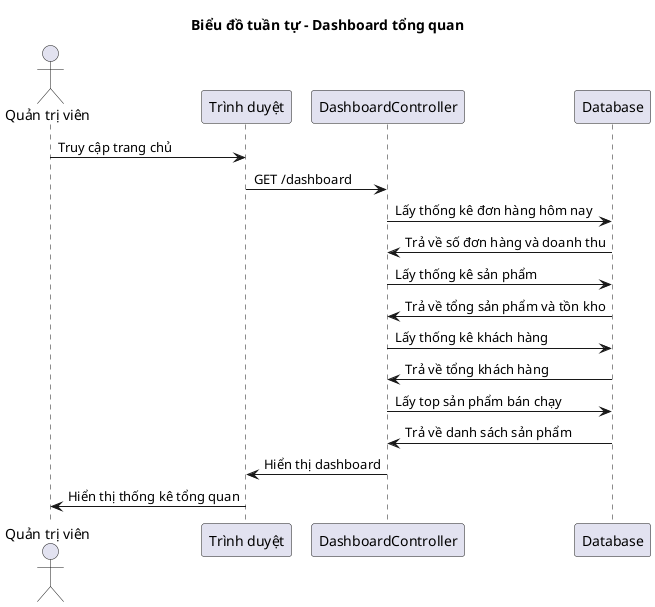 @startuml Dashboard tổng quan
title Biểu đồ tuần tự - Dashboard tổng quan

actor "Quản trị viên" as Admin
participant "Trình duyệt" as Browser
participant "DashboardController" as Controller
participant "Database" as DB

Admin -> Browser: Truy cập trang chủ
Browser -> Controller: GET /dashboard

Controller -> DB: Lấy thống kê đơn hàng hôm nay
DB -> Controller: Trả về số đơn hàng và doanh thu

Controller -> DB: Lấy thống kê sản phẩm
DB -> Controller: Trả về tổng sản phẩm và tồn kho

Controller -> DB: Lấy thống kê khách hàng
DB -> Controller: Trả về tổng khách hàng

Controller -> DB: Lấy top sản phẩm bán chạy
DB -> Controller: Trả về danh sách sản phẩm

Controller -> Browser: Hiển thị dashboard
Browser -> Admin: Hiển thị thống kê tổng quan

@enduml
